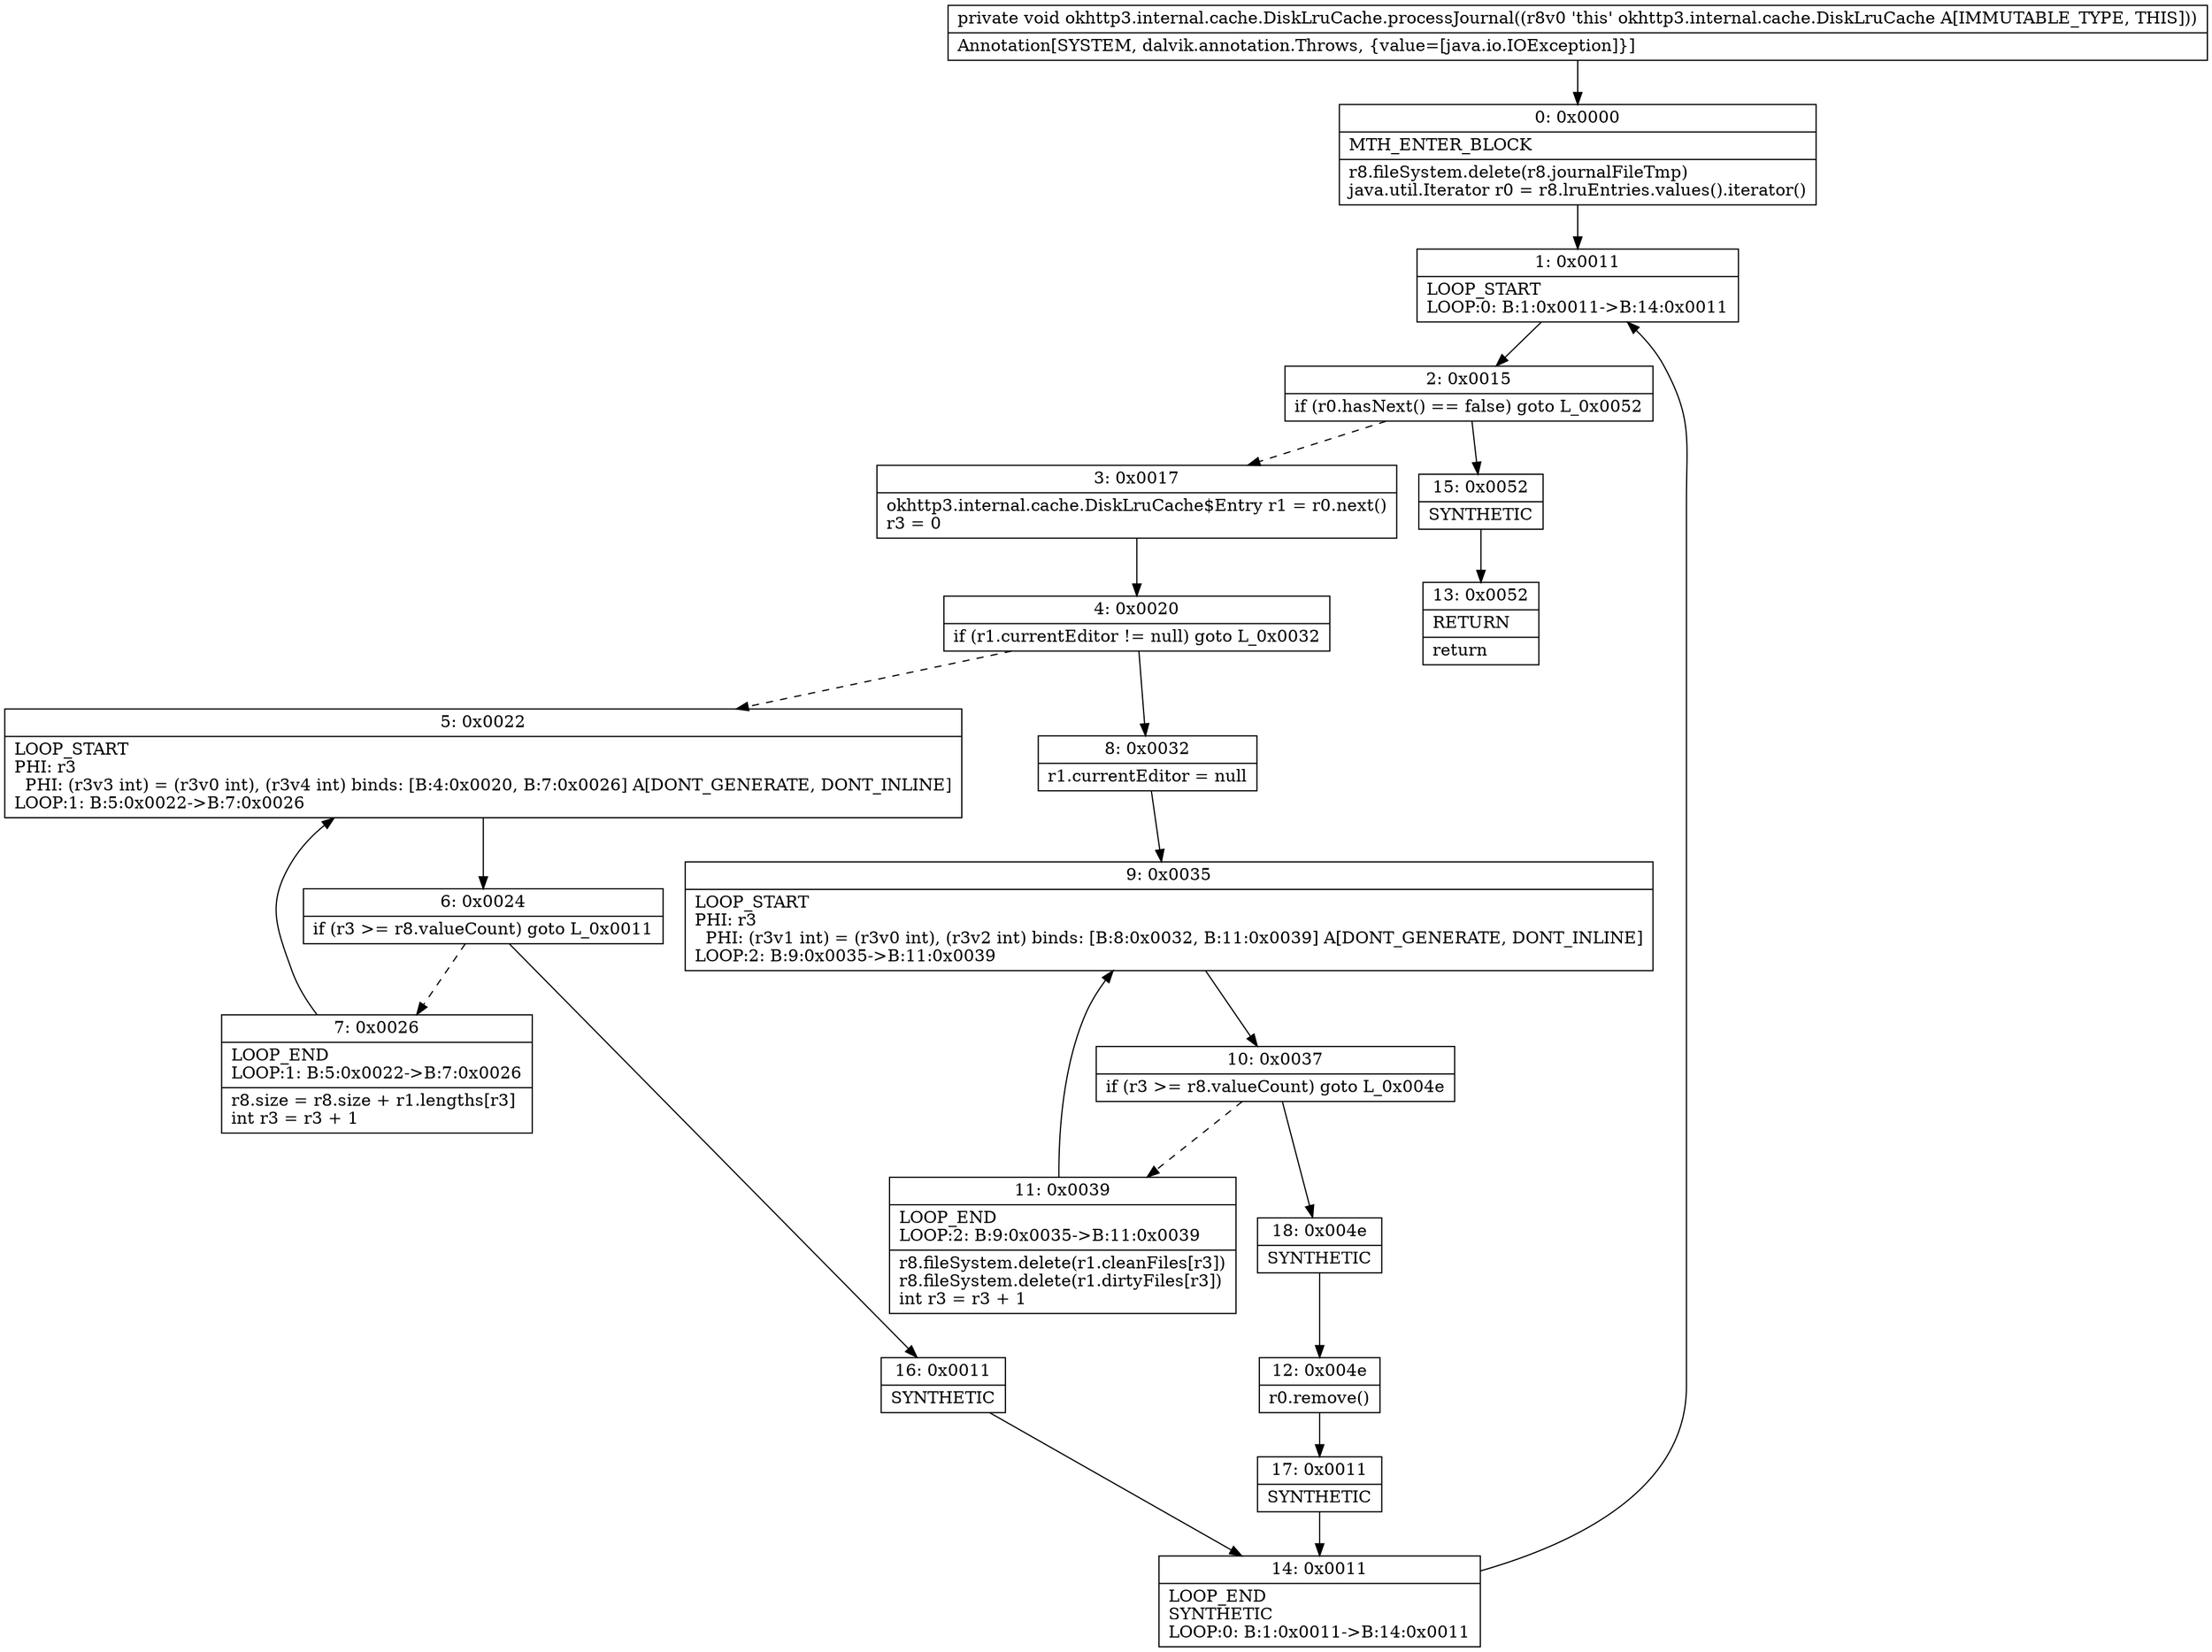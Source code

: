 digraph "CFG forokhttp3.internal.cache.DiskLruCache.processJournal()V" {
Node_0 [shape=record,label="{0\:\ 0x0000|MTH_ENTER_BLOCK\l|r8.fileSystem.delete(r8.journalFileTmp)\ljava.util.Iterator r0 = r8.lruEntries.values().iterator()\l}"];
Node_1 [shape=record,label="{1\:\ 0x0011|LOOP_START\lLOOP:0: B:1:0x0011\-\>B:14:0x0011\l}"];
Node_2 [shape=record,label="{2\:\ 0x0015|if (r0.hasNext() == false) goto L_0x0052\l}"];
Node_3 [shape=record,label="{3\:\ 0x0017|okhttp3.internal.cache.DiskLruCache$Entry r1 = r0.next()\lr3 = 0\l}"];
Node_4 [shape=record,label="{4\:\ 0x0020|if (r1.currentEditor != null) goto L_0x0032\l}"];
Node_5 [shape=record,label="{5\:\ 0x0022|LOOP_START\lPHI: r3 \l  PHI: (r3v3 int) = (r3v0 int), (r3v4 int) binds: [B:4:0x0020, B:7:0x0026] A[DONT_GENERATE, DONT_INLINE]\lLOOP:1: B:5:0x0022\-\>B:7:0x0026\l}"];
Node_6 [shape=record,label="{6\:\ 0x0024|if (r3 \>= r8.valueCount) goto L_0x0011\l}"];
Node_7 [shape=record,label="{7\:\ 0x0026|LOOP_END\lLOOP:1: B:5:0x0022\-\>B:7:0x0026\l|r8.size = r8.size + r1.lengths[r3]\lint r3 = r3 + 1\l}"];
Node_8 [shape=record,label="{8\:\ 0x0032|r1.currentEditor = null\l}"];
Node_9 [shape=record,label="{9\:\ 0x0035|LOOP_START\lPHI: r3 \l  PHI: (r3v1 int) = (r3v0 int), (r3v2 int) binds: [B:8:0x0032, B:11:0x0039] A[DONT_GENERATE, DONT_INLINE]\lLOOP:2: B:9:0x0035\-\>B:11:0x0039\l}"];
Node_10 [shape=record,label="{10\:\ 0x0037|if (r3 \>= r8.valueCount) goto L_0x004e\l}"];
Node_11 [shape=record,label="{11\:\ 0x0039|LOOP_END\lLOOP:2: B:9:0x0035\-\>B:11:0x0039\l|r8.fileSystem.delete(r1.cleanFiles[r3])\lr8.fileSystem.delete(r1.dirtyFiles[r3])\lint r3 = r3 + 1\l}"];
Node_12 [shape=record,label="{12\:\ 0x004e|r0.remove()\l}"];
Node_13 [shape=record,label="{13\:\ 0x0052|RETURN\l|return\l}"];
Node_14 [shape=record,label="{14\:\ 0x0011|LOOP_END\lSYNTHETIC\lLOOP:0: B:1:0x0011\-\>B:14:0x0011\l}"];
Node_15 [shape=record,label="{15\:\ 0x0052|SYNTHETIC\l}"];
Node_16 [shape=record,label="{16\:\ 0x0011|SYNTHETIC\l}"];
Node_17 [shape=record,label="{17\:\ 0x0011|SYNTHETIC\l}"];
Node_18 [shape=record,label="{18\:\ 0x004e|SYNTHETIC\l}"];
MethodNode[shape=record,label="{private void okhttp3.internal.cache.DiskLruCache.processJournal((r8v0 'this' okhttp3.internal.cache.DiskLruCache A[IMMUTABLE_TYPE, THIS]))  | Annotation[SYSTEM, dalvik.annotation.Throws, \{value=[java.io.IOException]\}]\l}"];
MethodNode -> Node_0;
Node_0 -> Node_1;
Node_1 -> Node_2;
Node_2 -> Node_3[style=dashed];
Node_2 -> Node_15;
Node_3 -> Node_4;
Node_4 -> Node_5[style=dashed];
Node_4 -> Node_8;
Node_5 -> Node_6;
Node_6 -> Node_7[style=dashed];
Node_6 -> Node_16;
Node_7 -> Node_5;
Node_8 -> Node_9;
Node_9 -> Node_10;
Node_10 -> Node_11[style=dashed];
Node_10 -> Node_18;
Node_11 -> Node_9;
Node_12 -> Node_17;
Node_14 -> Node_1;
Node_15 -> Node_13;
Node_16 -> Node_14;
Node_17 -> Node_14;
Node_18 -> Node_12;
}

